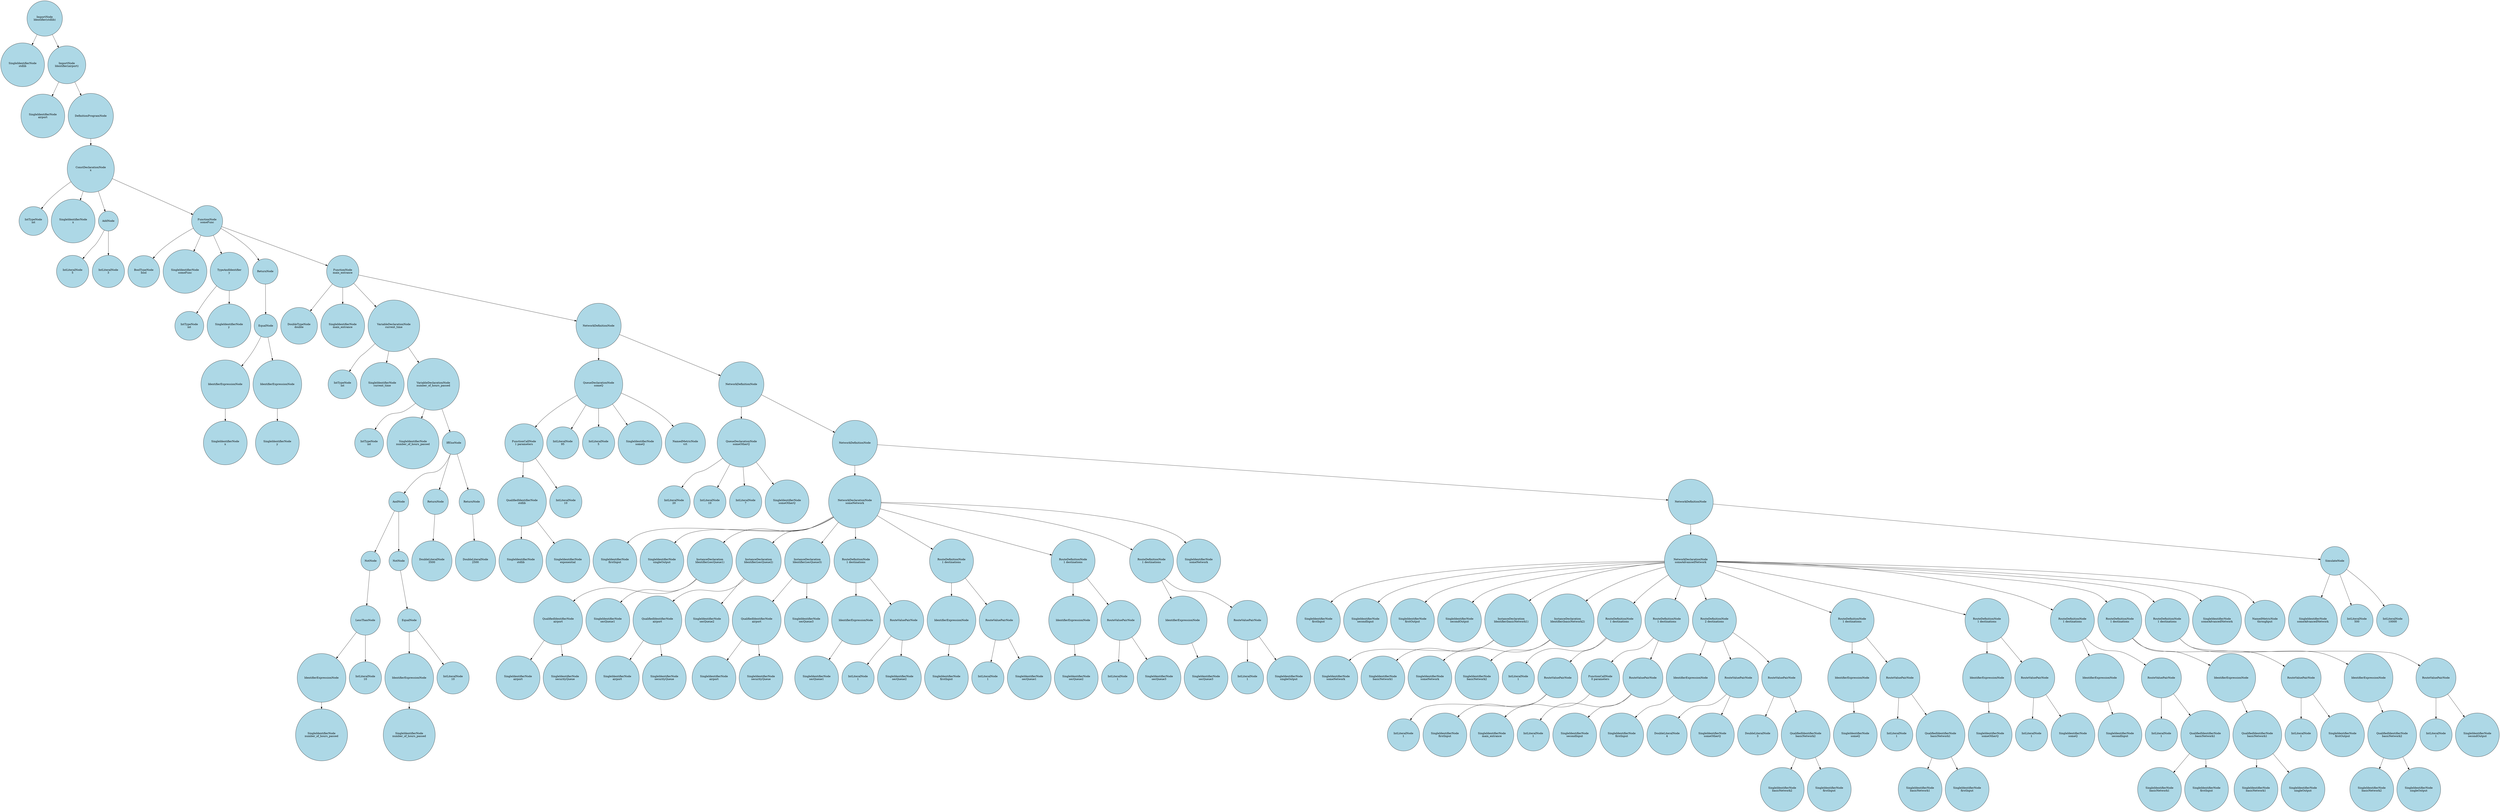 digraph G {
node [shape=circle, style=filled, fillcolor=lightblue];
  -664872996 [label="ImportNode
Identifier(stdlib)"];
  992321041 [label="SingleIdentifierNode
stdlib"];
  -664872996 -> 992321041;
  -1929913785 [label="ImportNode
Identifier(airport)"];
  -664872996 -> -1929913785;
  1166498000 [label="SingleIdentifierNode
airport"];
  -1929913785 -> 1166498000;
  -2079067879 [label="DefinitionProgramNode"];
  -1929913785 -> -2079067879;
  925425096 [label="ConstDeclarationNode
x"];
  -2079067879 -> 925425096;
  2010914190 [label="IntTypeNode
int"];
  925425096 -> 2010914190;
  -1607048040 [label="SingleIdentifierNode
x"];
  925425096 -> -1607048040;
  -1966385422 [label="AddNode"];
  925425096 -> -1966385422;
  -832381544 [label="IntLiteralNode
5"];
  -1966385422 -> -832381544;
  -219203379 [label="IntLiteralNode
3"];
  -1966385422 -> -219203379;
  751505849 [label="FunctionNode
someFunc"];
  925425096 -> 751505849;
  144128234 [label="BoolTypeNode
bool"];
  751505849 -> 144128234;
  1870771460 [label="SingleIdentifierNode
someFunc"];
  751505849 -> 1870771460;
  -1208903444 [label="TypeAndIdentifier
y"];
  751505849 -> -1208903444;
  1428880952 [label="IntTypeNode
int"];
  -1208903444 -> 1428880952;
  -2023752850 [label="SingleIdentifierNode
y"];
  -1208903444 -> -2023752850;
  -2064431277 [label="ReturnNode"];
  751505849 -> -2064431277;
  -1304081086 [label="EqualNode"];
  -2064431277 -> -1304081086;
  997213388 [label="IdentifierExpressionNode"];
  -1304081086 -> 997213388;
  -1036446504 [label="SingleIdentifierNode
x"];
  997213388 -> -1036446504;
  1236845600 [label="IdentifierExpressionNode"];
  -1304081086 -> 1236845600;
  249083482 [label="SingleIdentifierNode
y"];
  1236845600 -> 249083482;
  1037168263 [label="FunctionNode
main_entrance"];
  751505849 -> 1037168263;
  -1467629788 [label="DoubleTypeNode
double"];
  1037168263 -> -1467629788;
  -819041249 [label="SingleIdentifierNode
main_entrance"];
  1037168263 -> -819041249;
  505725555 [label="VariableDeclarationNode
current_time"];
  1037168263 -> 505725555;
  720354523 [label="IntTypeNode
int"];
  505725555 -> 720354523;
  27510154 [label="SingleIdentifierNode
current_time"];
  505725555 -> 27510154;
  -192367908 [label="VariableDeclarationNode
number_of_hours_passed"];
  505725555 -> -192367908;
  -1816702049 [label="IntTypeNode
int"];
  -192367908 -> -1816702049;
  1822611261 [label="SingleIdentifierNode
number_of_hours_passed"];
  -192367908 -> 1822611261;
  -922285555 [label="IfElseNode"];
  -192367908 -> -922285555;
  1084557600 [label="AndNode"];
  -922285555 -> 1084557600;
  -787539296 [label="NotNode"];
  1084557600 -> -787539296;
  1537480629 [label="LessThanNode"];
  -787539296 -> 1537480629;
  -1856239081 [label="IdentifierExpressionNode"];
  1537480629 -> -1856239081;
  -2126401022 [label="SingleIdentifierNode
number_of_hours_passed"];
  -1856239081 -> -2126401022;
  -212021763 [label="IntLiteralNode
10"];
  1537480629 -> -212021763;
  1673994973 [label="NotNode"];
  1084557600 -> 1673994973;
  1580754444 [label="EqualNode"];
  1673994973 -> 1580754444;
  -837136302 [label="IdentifierExpressionNode"];
  1580754444 -> -837136302;
  1179513548 [label="SingleIdentifierNode
number_of_hours_passed"];
  -837136302 -> 1179513548;
  1001959002 [label="IntLiteralNode
10"];
  1580754444 -> 1001959002;
  2071222999 [label="ReturnNode"];
  -922285555 -> 2071222999;
  1830241650 [label="DoubleLiteralNode
3500"];
  2071222999 -> 1830241650;
  -1309419868 [label="ReturnNode"];
  -922285555 -> -1309419868;
  -1809259909 [label="DoubleLiteralNode
2500"];
  -1309419868 -> -1809259909;
  1055155711 [label="NetworkDefinitionNode"];
  1037168263 -> 1055155711;
  -1017391569 [label="QueueDeclarationNode
someQ"];
  1055155711 -> -1017391569;
  -122700313 [label="FunctionCallNode
1 parameters"];
  -1017391569 -> -122700313;
  -337398510 [label="QualifiedIdentifierNode
stdlib"];
  -122700313 -> -337398510;
  415475461 [label="SingleIdentifierNode
stdlib"];
  -337398510 -> 415475461;
  -865428358 [label="SingleIdentifierNode
exponential"];
  -337398510 -> -865428358;
  -1599640804 [label="IntLiteralNode
10"];
  -122700313 -> -1599640804;
  -706597413 [label="IntLiteralNode
95"];
  -1017391569 -> -706597413;
  573571454 [label="IntLiteralNode
5"];
  -1017391569 -> 573571454;
  819832027 [label="SingleIdentifierNode
someQ"];
  -1017391569 -> 819832027;
  1041141067 [label="NamedMetricNode
vrt"];
  -1017391569 -> 1041141067;
  -1394441601 [label="NetworkDefinitionNode"];
  1055155711 -> -1394441601;
  -717561387 [label="QueueDeclarationNode
someOtherQ"];
  -1394441601 -> -717561387;
  127367264 [label="IntLiteralNode
20"];
  -717561387 -> 127367264;
  1507230653 [label="IntLiteralNode
10"];
  -717561387 -> 1507230653;
  -2010223216 [label="IntLiteralNode
7"];
  -717561387 -> -2010223216;
  949627997 [label="SingleIdentifierNode
someOtherQ"];
  -717561387 -> 949627997;
  241563513 [label="NetworkDefinitionNode"];
  -1394441601 -> 241563513;
  -844257573 [label="NetworkDeclarationNode
someNetwork"];
  241563513 -> -844257573;
  -175697979 [label="SingleIdentifierNode
firstInput"];
  -844257573 -> -175697979;
  1956363802 [label="SingleIdentifierNode
singleOutput"];
  -844257573 -> 1956363802;
  -1513015876 [label="InstanceDeclaration
Identifier(secQueue1)"];
  -844257573 -> -1513015876;
  936224352 [label="QualifiedIdentifierNode
airport"];
  -1513015876 -> 936224352;
  2000117444 [label="SingleIdentifierNode
airport"];
  936224352 -> 2000117444;
  1334984334 [label="SingleIdentifierNode
securityQueue"];
  936224352 -> 1334984334;
  1386534194 [label="SingleIdentifierNode
secQueue1"];
  -1513015876 -> 1386534194;
  2138648659 [label="InstanceDeclaration
Identifier(secQueue2)"];
  -844257573 -> 2138648659;
  -843250622 [label="QualifiedIdentifierNode
airport"];
  2138648659 -> -843250622;
  964984495 [label="SingleIdentifierNode
airport"];
  -843250622 -> 964984495;
  1216642655 [label="SingleIdentifierNode
securityQueue"];
  -843250622 -> 1216642655;
  1568854576 [label="SingleIdentifierNode
secQueue2"];
  2138648659 -> 1568854576;
  -2056916819 [label="InstanceDeclaration
Identifier(secQueue3)"];
  -844257573 -> -2056916819;
  1820084181 [label="QualifiedIdentifierNode
airport"];
  -2056916819 -> 1820084181;
  145028005 [label="SingleIdentifierNode
airport"];
  1820084181 -> 145028005;
  -123552290 [label="SingleIdentifierNode
securityQueue"];
  1820084181 -> -123552290;
  -1446925498 [label="SingleIdentifierNode
secQueue3"];
  -2056916819 -> -1446925498;
  -845791673 [label="RouteDefinitionNode
1 destinations"];
  -844257573 -> -845791673;
  -1117524606 [label="IdentifierExpressionNode"];
  -845791673 -> -1117524606;
  -1698504326 [label="SingleIdentifierNode
secQueue1"];
  -1117524606 -> -1698504326;
  603447913 [label="RouteValuePairNode"];
  -845791673 -> 603447913;
  -1150328602 [label="IntLiteralNode
1"];
  603447913 -> -1150328602;
  957672122 [label="SingleIdentifierNode
secQueue2"];
  603447913 -> 957672122;
  23126027 [label="RouteDefinitionNode
1 destinations"];
  -844257573 -> 23126027;
  -777609814 [label="IdentifierExpressionNode"];
  23126027 -> -777609814;
  688764732 [label="SingleIdentifierNode
firstInput"];
  -777609814 -> 688764732;
  -1858049306 [label="RouteValuePairNode"];
  23126027 -> -1858049306;
  -684152593 [label="IntLiteralNode
1"];
  -1858049306 -> -684152593;
  -436019235 [label="SingleIdentifierNode
secQueue1"];
  -1858049306 -> -436019235;
  1841704305 [label="RouteDefinitionNode
1 destinations"];
  -844257573 -> 1841704305;
  -1682192616 [label="IdentifierExpressionNode"];
  1841704305 -> -1682192616;
  809461675 [label="SingleIdentifierNode
secQueue2"];
  -1682192616 -> 809461675;
  -1570971543 [label="RouteValuePairNode"];
  1841704305 -> -1570971543;
  -1355452939 [label="IntLiteralNode
1"];
  -1570971543 -> -1355452939;
  -691926133 [label="SingleIdentifierNode
secQueue3"];
  -1570971543 -> -691926133;
  -613204341 [label="RouteDefinitionNode
1 destinations"];
  -844257573 -> -613204341;
  198487778 [label="IdentifierExpressionNode"];
  -613204341 -> 198487778;
  44365640 [label="SingleIdentifierNode
secQueue3"];
  198487778 -> 44365640;
  -1110190939 [label="RouteValuePairNode"];
  -613204341 -> -1110190939;
  -2075794880 [label="IntLiteralNode
1"];
  -1110190939 -> -2075794880;
  -984980758 [label="SingleIdentifierNode
singleOutput"];
  -1110190939 -> -984980758;
  -797010696 [label="SingleIdentifierNode
someNetwork"];
  -844257573 -> -797010696;
  1562465072 [label="NetworkDefinitionNode"];
  241563513 -> 1562465072;
  -693805622 [label="NetworkDeclarationNode
someAdvancedNetwork"];
  1562465072 -> -693805622;
  -1765222568 [label="SingleIdentifierNode
firstInput"];
  -693805622 -> -1765222568;
  -598999668 [label="SingleIdentifierNode
secondInput"];
  -693805622 -> -598999668;
  -1544472258 [label="SingleIdentifierNode
firstOutput"];
  -693805622 -> -1544472258;
  -212799188 [label="SingleIdentifierNode
secondOutput"];
  -693805622 -> -212799188;
  -1702599519 [label="InstanceDeclaration
Identifier(basicNetwork1)"];
  -693805622 -> -1702599519;
  1771176188 [label="SingleIdentifierNode
someNetwork"];
  -1702599519 -> 1771176188;
  -749166513 [label="SingleIdentifierNode
basicNetwork1"];
  -1702599519 -> -749166513;
  -1009266090 [label="InstanceDeclaration
Identifier(basicNetwork2)"];
  -693805622 -> -1009266090;
  -644017691 [label="SingleIdentifierNode
someNetwork"];
  -1009266090 -> -644017691;
  -2017485595 [label="SingleIdentifierNode
basicNetwork2"];
  -1009266090 -> -2017485595;
  -550704874 [label="RouteDefinitionNode
1 destinations"];
  -693805622 -> -550704874;
  317869153 [label="IntLiteralNode
1"];
  -550704874 -> 317869153;
  -1627896717 [label="RouteValuePairNode"];
  -550704874 -> -1627896717;
  1428805419 [label="IntLiteralNode
1"];
  -1627896717 -> 1428805419;
  -51278112 [label="SingleIdentifierNode
firstInput"];
  -1627896717 -> -51278112;
  138777339 [label="RouteDefinitionNode
1 destinations"];
  -693805622 -> 138777339;
  -1097435585 [label="FunctionCallNode
0 parameters"];
  138777339 -> -1097435585;
  1082429053 [label="SingleIdentifierNode
main_entrance"];
  -1097435585 -> 1082429053;
  -1366168537 [label="RouteValuePairNode"];
  138777339 -> -1366168537;
  -1560770534 [label="IntLiteralNode
1"];
  -1366168537 -> -1560770534;
  1195520502 [label="SingleIdentifierNode
secondInput"];
  -1366168537 -> 1195520502;
  2056087736 [label="RouteDefinitionNode
2 destinations"];
  -693805622 -> 2056087736;
  -510557342 [label="IdentifierExpressionNode"];
  2056087736 -> -510557342;
  471716202 [label="SingleIdentifierNode
firstInput"];
  -510557342 -> 471716202;
  1744221989 [label="RouteValuePairNode"];
  2056087736 -> 1744221989;
  667683526 [label="DoubleLiteralNode
4"];
  1744221989 -> 667683526;
  693862390 [label="SingleIdentifierNode
someOtherQ"];
  1744221989 -> 693862390;
  -942788659 [label="RouteValuePairNode"];
  2056087736 -> -942788659;
  1817548734 [label="DoubleLiteralNode
3"];
  -942788659 -> 1817548734;
  1409219946 [label="QualifiedIdentifierNode
basicNetwork2"];
  -942788659 -> 1409219946;
  694158752 [label="SingleIdentifierNode
basicNetwork2"];
  1409219946 -> 694158752;
  -1807900257 [label="SingleIdentifierNode
firstInput"];
  1409219946 -> -1807900257;
  1455141210 [label="RouteDefinitionNode
1 destinations"];
  -693805622 -> 1455141210;
  1225371108 [label="IdentifierExpressionNode"];
  1455141210 -> 1225371108;
  612552976 [label="SingleIdentifierNode
someQ"];
  1225371108 -> 612552976;
  -1296946620 [label="RouteValuePairNode"];
  1455141210 -> -1296946620;
  -228317678 [label="IntLiteralNode
1"];
  -1296946620 -> -228317678;
  656433970 [label="QualifiedIdentifierNode
basicNetwork1"];
  -1296946620 -> 656433970;
  -670743876 [label="SingleIdentifierNode
basicNetwork1"];
  656433970 -> -670743876;
  -517118391 [label="SingleIdentifierNode
firstInput"];
  656433970 -> -517118391;
  -656269067 [label="RouteDefinitionNode
1 destinations"];
  -693805622 -> -656269067;
  -1568958525 [label="IdentifierExpressionNode"];
  -656269067 -> -1568958525;
  -1636298707 [label="SingleIdentifierNode
someOtherQ"];
  -1568958525 -> -1636298707;
  -1044213289 [label="RouteValuePairNode"];
  -656269067 -> -1044213289;
  -1117322546 [label="IntLiteralNode
1"];
  -1044213289 -> -1117322546;
  -1218580271 [label="SingleIdentifierNode
someQ"];
  -1044213289 -> -1218580271;
  -1053309000 [label="RouteDefinitionNode
1 destinations"];
  -693805622 -> -1053309000;
  -1686996523 [label="IdentifierExpressionNode"];
  -1053309000 -> -1686996523;
  1882141077 [label="SingleIdentifierNode
secondInput"];
  -1686996523 -> 1882141077;
  414551626 [label="RouteValuePairNode"];
  -1053309000 -> 414551626;
  -412978522 [label="IntLiteralNode
1"];
  414551626 -> -412978522;
  1230976036 [label="QualifiedIdentifierNode
basicNetwork1"];
  414551626 -> 1230976036;
  -944321733 [label="SingleIdentifierNode
basicNetwork1"];
  1230976036 -> -944321733;
  2121263264 [label="SingleIdentifierNode
firstInput"];
  1230976036 -> 2121263264;
  -1010602630 [label="RouteDefinitionNode
1 destinations"];
  -693805622 -> -1010602630;
  267606501 [label="IdentifierExpressionNode"];
  -1010602630 -> 267606501;
  -1637622719 [label="QualifiedIdentifierNode
basicNetwork1"];
  267606501 -> -1637622719;
  -1738330968 [label="SingleIdentifierNode
basicNetwork1"];
  -1637622719 -> -1738330968;
  1968103979 [label="SingleIdentifierNode
singleOutput"];
  -1637622719 -> 1968103979;
  -561748737 [label="RouteValuePairNode"];
  -1010602630 -> -561748737;
  -2026561405 [label="IntLiteralNode
1"];
  -561748737 -> -2026561405;
  -896964295 [label="SingleIdentifierNode
firstOutput"];
  -561748737 -> -896964295;
  1708608897 [label="RouteDefinitionNode
1 destinations"];
  -693805622 -> 1708608897;
  2073038195 [label="IdentifierExpressionNode"];
  1708608897 -> 2073038195;
  -192342177 [label="QualifiedIdentifierNode
basicNetwork2"];
  2073038195 -> -192342177;
  1602735048 [label="SingleIdentifierNode
basicNetwork2"];
  -192342177 -> 1602735048;
  1532549434 [label="SingleIdentifierNode
singleOutput"];
  -192342177 -> 1532549434;
  1302612699 [label="RouteValuePairNode"];
  1708608897 -> 1302612699;
  923473202 [label="IntLiteralNode
1"];
  1302612699 -> 923473202;
  114257990 [label="SingleIdentifierNode
secondOutput"];
  1302612699 -> 114257990;
  2138362379 [label="SingleIdentifierNode
someAdvancedNetwork"];
  -693805622 -> 2138362379;
  2087390867 [label="NamedMetricNode
throughput"];
  -693805622 -> 2087390867;
  662819316 [label="SimulateNode"];
  1562465072 -> 662819316;
  -762724750 [label="SingleIdentifierNode
someAdvancedNetwork"];
  662819316 -> -762724750;
  1699473766 [label="IntLiteralNode
500"];
  662819316 -> 1699473766;
  208984880 [label="IntLiteralNode
10000"];
  662819316 -> 208984880;
}

